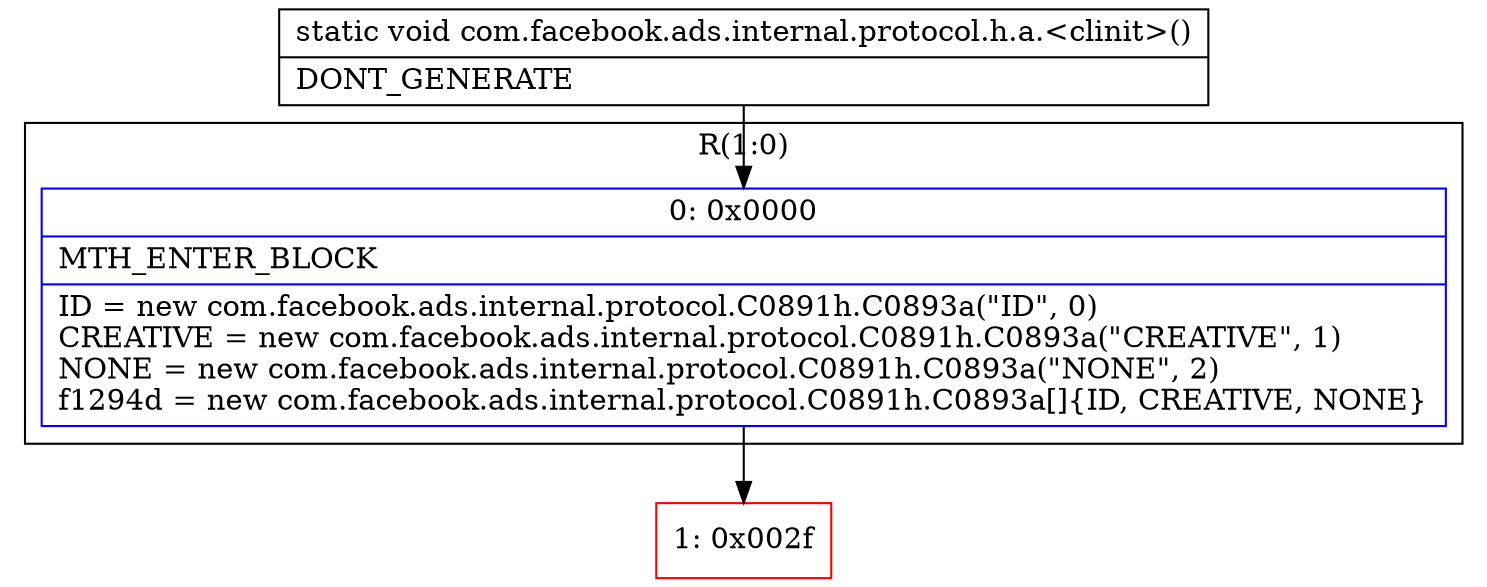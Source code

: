 digraph "CFG forcom.facebook.ads.internal.protocol.h.a.\<clinit\>()V" {
subgraph cluster_Region_434405972 {
label = "R(1:0)";
node [shape=record,color=blue];
Node_0 [shape=record,label="{0\:\ 0x0000|MTH_ENTER_BLOCK\l|ID = new com.facebook.ads.internal.protocol.C0891h.C0893a(\"ID\", 0)\lCREATIVE = new com.facebook.ads.internal.protocol.C0891h.C0893a(\"CREATIVE\", 1)\lNONE = new com.facebook.ads.internal.protocol.C0891h.C0893a(\"NONE\", 2)\lf1294d = new com.facebook.ads.internal.protocol.C0891h.C0893a[]\{ID, CREATIVE, NONE\}\l}"];
}
Node_1 [shape=record,color=red,label="{1\:\ 0x002f}"];
MethodNode[shape=record,label="{static void com.facebook.ads.internal.protocol.h.a.\<clinit\>()  | DONT_GENERATE\l}"];
MethodNode -> Node_0;
Node_0 -> Node_1;
}

